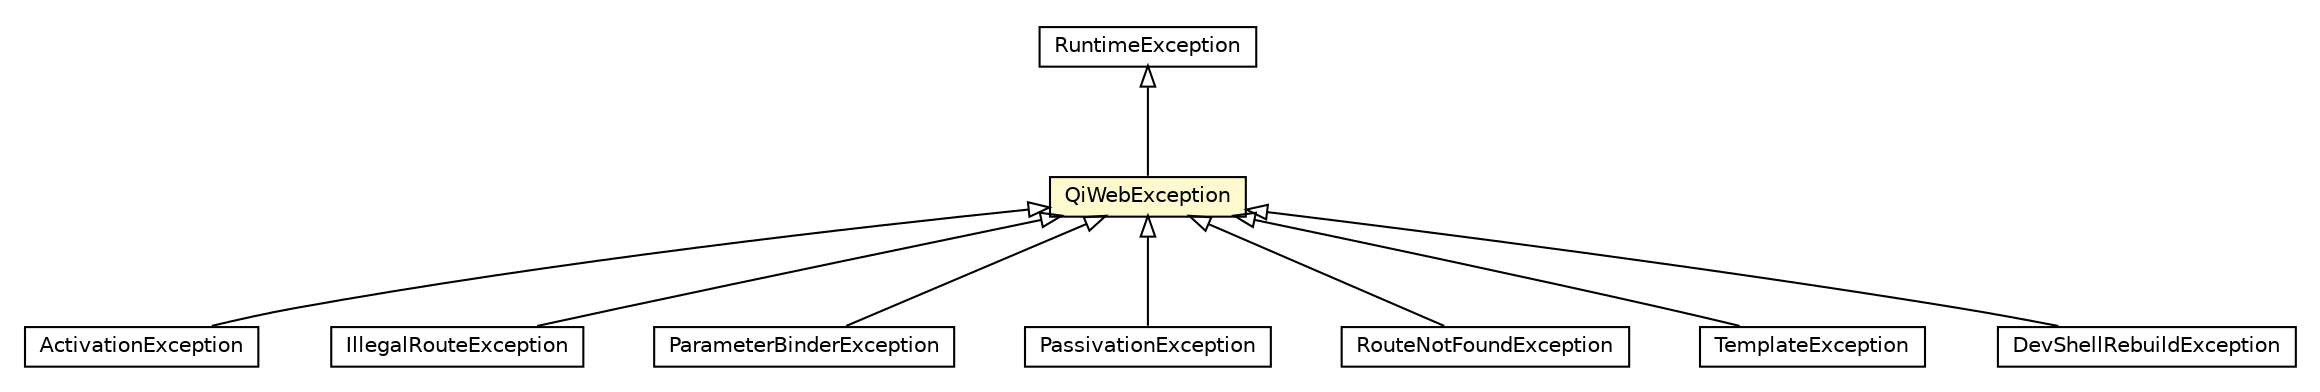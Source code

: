 #!/usr/local/bin/dot
#
# Class diagram 
# Generated by UMLGraph version R5_6-24-gf6e263 (http://www.umlgraph.org/)
#

digraph G {
	edge [fontname="Helvetica",fontsize=10,labelfontname="Helvetica",labelfontsize=10];
	node [fontname="Helvetica",fontsize=10,shape=plaintext];
	nodesep=0.25;
	ranksep=0.5;
	// org.qiweb.api.exceptions.ActivationException
	c28497 [label=<<table title="org.qiweb.api.exceptions.ActivationException" border="0" cellborder="1" cellspacing="0" cellpadding="2" port="p" href="./ActivationException.html">
		<tr><td><table border="0" cellspacing="0" cellpadding="1">
<tr><td align="center" balign="center"> ActivationException </td></tr>
		</table></td></tr>
		</table>>, URL="./ActivationException.html", fontname="Helvetica", fontcolor="black", fontsize=10.0];
	// org.qiweb.api.exceptions.IllegalRouteException
	c28498 [label=<<table title="org.qiweb.api.exceptions.IllegalRouteException" border="0" cellborder="1" cellspacing="0" cellpadding="2" port="p" href="./IllegalRouteException.html">
		<tr><td><table border="0" cellspacing="0" cellpadding="1">
<tr><td align="center" balign="center"> IllegalRouteException </td></tr>
		</table></td></tr>
		</table>>, URL="./IllegalRouteException.html", fontname="Helvetica", fontcolor="black", fontsize=10.0];
	// org.qiweb.api.exceptions.ParameterBinderException
	c28499 [label=<<table title="org.qiweb.api.exceptions.ParameterBinderException" border="0" cellborder="1" cellspacing="0" cellpadding="2" port="p" href="./ParameterBinderException.html">
		<tr><td><table border="0" cellspacing="0" cellpadding="1">
<tr><td align="center" balign="center"> ParameterBinderException </td></tr>
		</table></td></tr>
		</table>>, URL="./ParameterBinderException.html", fontname="Helvetica", fontcolor="black", fontsize=10.0];
	// org.qiweb.api.exceptions.PassivationException
	c28500 [label=<<table title="org.qiweb.api.exceptions.PassivationException" border="0" cellborder="1" cellspacing="0" cellpadding="2" port="p" href="./PassivationException.html">
		<tr><td><table border="0" cellspacing="0" cellpadding="1">
<tr><td align="center" balign="center"> PassivationException </td></tr>
		</table></td></tr>
		</table>>, URL="./PassivationException.html", fontname="Helvetica", fontcolor="black", fontsize=10.0];
	// org.qiweb.api.exceptions.QiWebException
	c28501 [label=<<table title="org.qiweb.api.exceptions.QiWebException" border="0" cellborder="1" cellspacing="0" cellpadding="2" port="p" bgcolor="lemonChiffon" href="./QiWebException.html">
		<tr><td><table border="0" cellspacing="0" cellpadding="1">
<tr><td align="center" balign="center"> QiWebException </td></tr>
		</table></td></tr>
		</table>>, URL="./QiWebException.html", fontname="Helvetica", fontcolor="black", fontsize=10.0];
	// org.qiweb.api.exceptions.RouteNotFoundException
	c28502 [label=<<table title="org.qiweb.api.exceptions.RouteNotFoundException" border="0" cellborder="1" cellspacing="0" cellpadding="2" port="p" href="./RouteNotFoundException.html">
		<tr><td><table border="0" cellspacing="0" cellpadding="1">
<tr><td align="center" balign="center"> RouteNotFoundException </td></tr>
		</table></td></tr>
		</table>>, URL="./RouteNotFoundException.html", fontname="Helvetica", fontcolor="black", fontsize=10.0];
	// org.qiweb.api.exceptions.TemplateException
	c28503 [label=<<table title="org.qiweb.api.exceptions.TemplateException" border="0" cellborder="1" cellspacing="0" cellpadding="2" port="p" href="./TemplateException.html">
		<tr><td><table border="0" cellspacing="0" cellpadding="1">
<tr><td align="center" balign="center"> TemplateException </td></tr>
		</table></td></tr>
		</table>>, URL="./TemplateException.html", fontname="Helvetica", fontcolor="black", fontsize=10.0];
	// org.qiweb.spi.dev.DevShellRebuildException
	c28632 [label=<<table title="org.qiweb.spi.dev.DevShellRebuildException" border="0" cellborder="1" cellspacing="0" cellpadding="2" port="p" href="../../spi/dev/DevShellRebuildException.html">
		<tr><td><table border="0" cellspacing="0" cellpadding="1">
<tr><td align="center" balign="center"> DevShellRebuildException </td></tr>
		</table></td></tr>
		</table>>, URL="../../spi/dev/DevShellRebuildException.html", fontname="Helvetica", fontcolor="black", fontsize=10.0];
	//org.qiweb.api.exceptions.ActivationException extends org.qiweb.api.exceptions.QiWebException
	c28501:p -> c28497:p [dir=back,arrowtail=empty];
	//org.qiweb.api.exceptions.IllegalRouteException extends org.qiweb.api.exceptions.QiWebException
	c28501:p -> c28498:p [dir=back,arrowtail=empty];
	//org.qiweb.api.exceptions.ParameterBinderException extends org.qiweb.api.exceptions.QiWebException
	c28501:p -> c28499:p [dir=back,arrowtail=empty];
	//org.qiweb.api.exceptions.PassivationException extends org.qiweb.api.exceptions.QiWebException
	c28501:p -> c28500:p [dir=back,arrowtail=empty];
	//org.qiweb.api.exceptions.QiWebException extends java.lang.RuntimeException
	c28659:p -> c28501:p [dir=back,arrowtail=empty];
	//org.qiweb.api.exceptions.RouteNotFoundException extends org.qiweb.api.exceptions.QiWebException
	c28501:p -> c28502:p [dir=back,arrowtail=empty];
	//org.qiweb.api.exceptions.TemplateException extends org.qiweb.api.exceptions.QiWebException
	c28501:p -> c28503:p [dir=back,arrowtail=empty];
	//org.qiweb.spi.dev.DevShellRebuildException extends org.qiweb.api.exceptions.QiWebException
	c28501:p -> c28632:p [dir=back,arrowtail=empty];
	// java.lang.RuntimeException
	c28659 [label=<<table title="java.lang.RuntimeException" border="0" cellborder="1" cellspacing="0" cellpadding="2" port="p" href="http://docs.oracle.com/javase/8/docs/api/java/lang/RuntimeException.html">
		<tr><td><table border="0" cellspacing="0" cellpadding="1">
<tr><td align="center" balign="center"> RuntimeException </td></tr>
		</table></td></tr>
		</table>>, URL="http://docs.oracle.com/javase/8/docs/api/java/lang/RuntimeException.html", fontname="Helvetica", fontcolor="black", fontsize=10.0];
}

